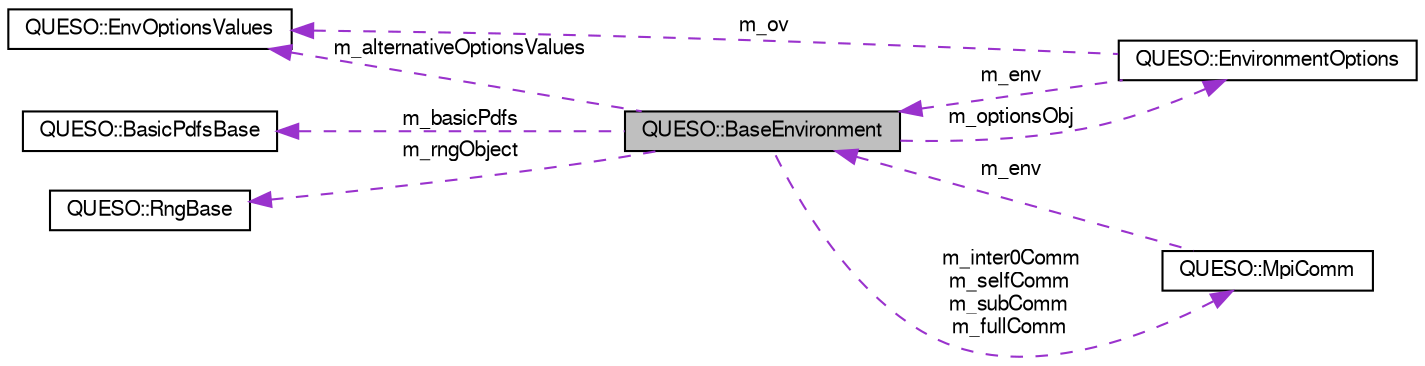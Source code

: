 digraph G
{
  bgcolor="transparent";
  edge [fontname="FreeSans",fontsize="10",labelfontname="FreeSans",labelfontsize="10"];
  node [fontname="FreeSans",fontsize="10",shape=record];
  rankdir="LR";
  Node1 [label="QUESO::BaseEnvironment",height=0.2,width=0.4,color="black", fillcolor="grey75", style="filled" fontcolor="black"];
  Node2 -> Node1 [dir="back",color="darkorchid3",fontsize="10",style="dashed",label=" m_basicPdfs" ,fontname="FreeSans"];
  Node2 [label="QUESO::BasicPdfsBase",height=0.2,width=0.4,color="black",URL="$class_q_u_e_s_o_1_1_basic_pdfs_base.html",tooltip="TODO: Base class for basic PDFs (via either GSL or Boost)."];
  Node3 -> Node1 [dir="back",color="darkorchid3",fontsize="10",style="dashed",label=" m_rngObject" ,fontname="FreeSans"];
  Node3 [label="QUESO::RngBase",height=0.2,width=0.4,color="black",URL="$class_q_u_e_s_o_1_1_rng_base.html",tooltip="Class for random number generation (base class for either GSL or Boost RNG)."];
  Node4 -> Node1 [dir="back",color="darkorchid3",fontsize="10",style="dashed",label=" m_optionsObj" ,fontname="FreeSans"];
  Node4 [label="QUESO::EnvironmentOptions",height=0.2,width=0.4,color="black",URL="$class_q_u_e_s_o_1_1_environment_options.html",tooltip="This class reads options one can pass to a QUESO environment through an input file."];
  Node1 -> Node4 [dir="back",color="darkorchid3",fontsize="10",style="dashed",label=" m_env" ,fontname="FreeSans"];
  Node5 -> Node4 [dir="back",color="darkorchid3",fontsize="10",style="dashed",label=" m_ov" ,fontname="FreeSans"];
  Node5 [label="QUESO::EnvOptionsValues",height=0.2,width=0.4,color="black",URL="$class_q_u_e_s_o_1_1_env_options_values.html",tooltip="This class provides a suite options one can pass to a QUESO environment."];
  Node5 -> Node1 [dir="back",color="darkorchid3",fontsize="10",style="dashed",label=" m_alternativeOptionsValues" ,fontname="FreeSans"];
  Node6 -> Node1 [dir="back",color="darkorchid3",fontsize="10",style="dashed",label=" m_inter0Comm\nm_selfComm\nm_subComm\nm_fullComm" ,fontname="FreeSans"];
  Node6 [label="QUESO::MpiComm",height=0.2,width=0.4,color="black",URL="$class_q_u_e_s_o_1_1_mpi_comm.html",tooltip="The QUESO MPI Communicator Class."];
  Node1 -> Node6 [dir="back",color="darkorchid3",fontsize="10",style="dashed",label=" m_env" ,fontname="FreeSans"];
}
